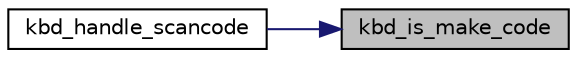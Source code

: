 digraph "kbd_is_make_code"
{
 // LATEX_PDF_SIZE
  edge [fontname="Helvetica",fontsize="10",labelfontname="Helvetica",labelfontsize="10"];
  node [fontname="Helvetica",fontsize="10",shape=record];
  rankdir="RL";
  Node1 [label="kbd_is_make_code",height=0.2,width=0.4,color="black", fillcolor="grey75", style="filled", fontcolor="black",tooltip="Checks if a given scancode is a make code."];
  Node1 -> Node2 [dir="back",color="midnightblue",fontsize="10",style="solid",fontname="Helvetica"];
  Node2 [label="kbd_handle_scancode",height=0.2,width=0.4,color="black", fillcolor="white", style="filled",URL="$group___keyboard.html#ga4d4099244ffb934502e579e9ffb8f316",tooltip="Transforms a scancode into organized information about the keys pressed in the form of kbd_event_t."];
}
